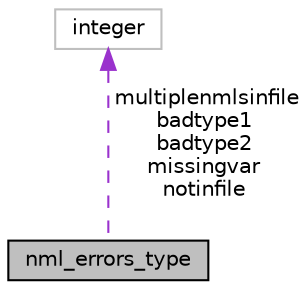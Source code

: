 digraph "nml_errors_type"
{
 // INTERACTIVE_SVG=YES
 // LATEX_PDF_SIZE
  edge [fontname="Helvetica",fontsize="10",labelfontname="Helvetica",labelfontsize="10"];
  node [fontname="Helvetica",fontsize="10",shape=record];
  Node1 [label="nml_errors_type",height=0.2,width=0.4,color="black", fillcolor="grey75", style="filled", fontcolor="black",tooltip="Namelist read error values."];
  Node2 -> Node1 [dir="back",color="darkorchid3",fontsize="10",style="dashed",label=" multiplenmlsinfile\nbadtype1\nbadtype2\nmissingvar\nnotinfile" ,fontname="Helvetica"];
  Node2 [label="integer",height=0.2,width=0.4,color="grey75", fillcolor="white", style="filled",tooltip=" "];
}

